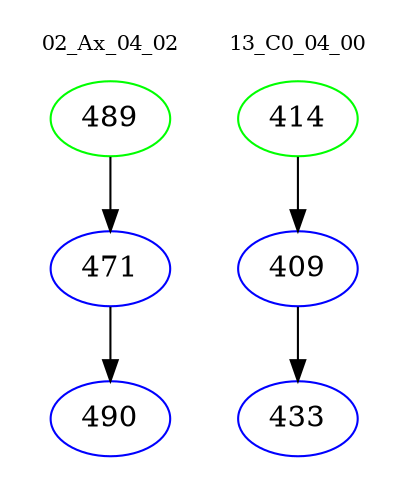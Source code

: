 digraph{
subgraph cluster_0 {
color = white
label = "02_Ax_04_02";
fontsize=10;
T0_489 [label="489", color="green"]
T0_489 -> T0_471 [color="black"]
T0_471 [label="471", color="blue"]
T0_471 -> T0_490 [color="black"]
T0_490 [label="490", color="blue"]
}
subgraph cluster_1 {
color = white
label = "13_C0_04_00";
fontsize=10;
T1_414 [label="414", color="green"]
T1_414 -> T1_409 [color="black"]
T1_409 [label="409", color="blue"]
T1_409 -> T1_433 [color="black"]
T1_433 [label="433", color="blue"]
}
}
